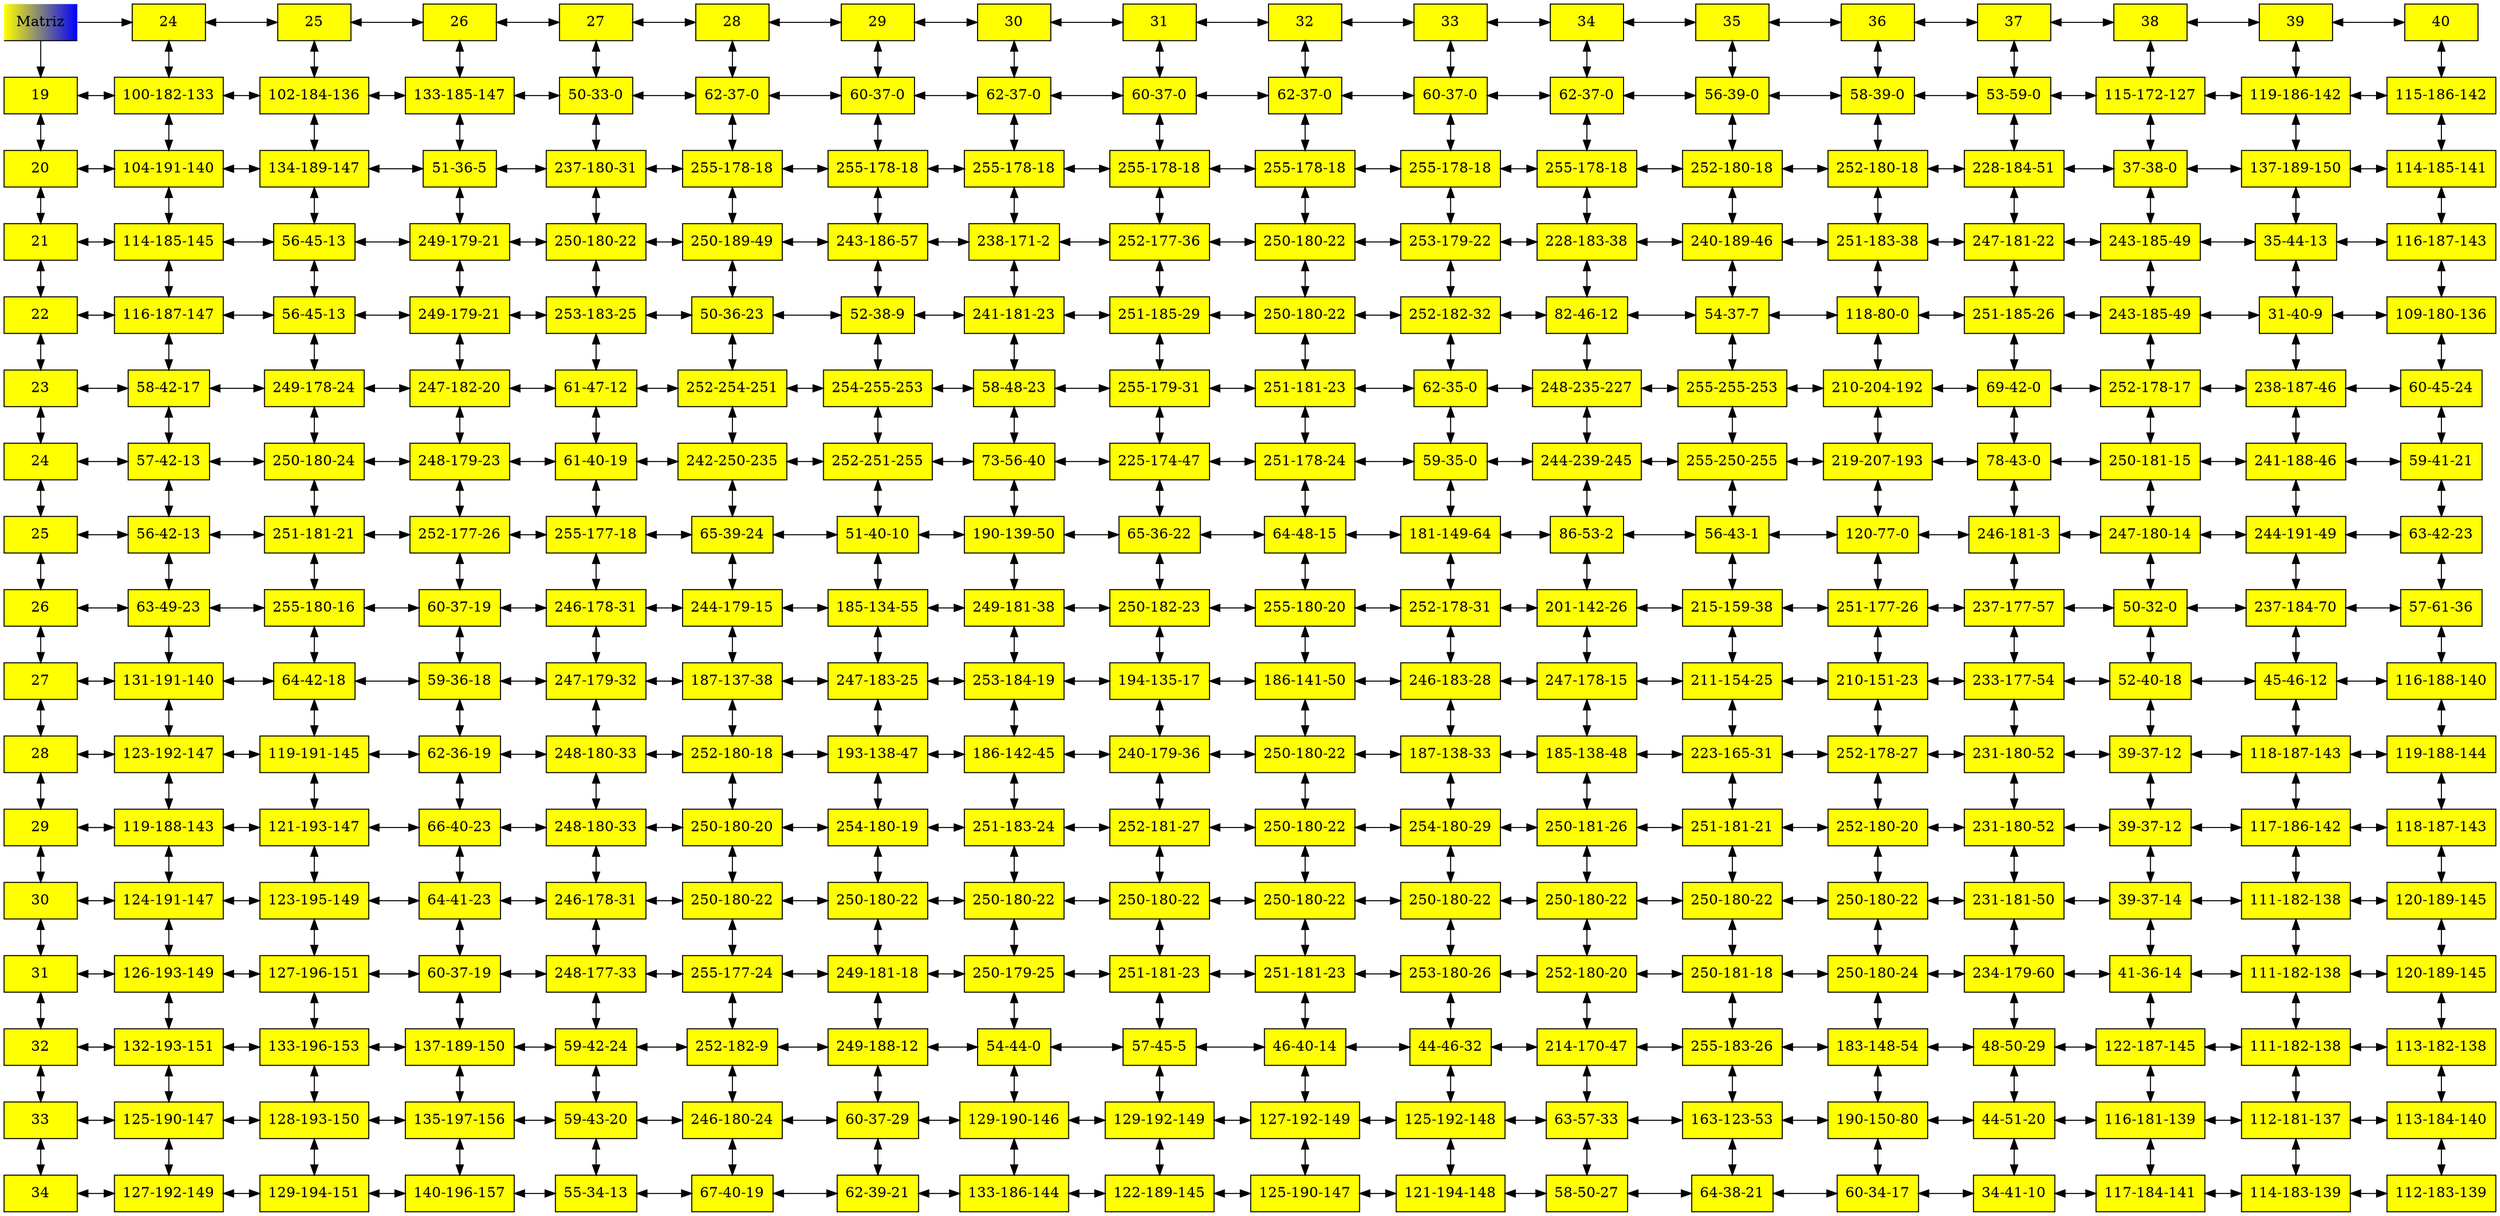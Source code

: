 digraph G {
graph [ranksep="0.5", nodesep="0.5"];

Matriz[width = 1.0 group = "Mt0",  style=filled,shape="underline",fillcolor="yellow:blue" label="Matriz"];

F19[label="19"width = 1.0 style = filled,shape="rectangle", fillcolor = "yellow", group = Mt0] ;
F20[label="20"width = 1.0 style = filled,shape="rectangle", fillcolor = "yellow", group = Mt0] ;
F21[label="21"width = 1.0 style = filled,shape="rectangle", fillcolor = "yellow", group = Mt0] ;
F22[label="22"width = 1.0 style = filled,shape="rectangle", fillcolor = "yellow", group = Mt0] ;
F23[label="23"width = 1.0 style = filled,shape="rectangle", fillcolor = "yellow", group = Mt0] ;
F24[label="24"width = 1.0 style = filled,shape="rectangle", fillcolor = "yellow", group = Mt0] ;
F25[label="25"width = 1.0 style = filled,shape="rectangle", fillcolor = "yellow", group = Mt0] ;
F26[label="26"width = 1.0 style = filled,shape="rectangle", fillcolor = "yellow", group = Mt0] ;
F27[label="27"width = 1.0 style = filled,shape="rectangle", fillcolor = "yellow", group = Mt0] ;
F28[label="28"width = 1.0 style = filled,shape="rectangle", fillcolor = "yellow", group = Mt0] ;
F29[label="29"width = 1.0 style = filled,shape="rectangle", fillcolor = "yellow", group = Mt0] ;
F30[label="30"width = 1.0 style = filled,shape="rectangle", fillcolor = "yellow", group = Mt0] ;
F31[label="31"width = 1.0 style = filled,shape="rectangle", fillcolor = "yellow", group = Mt0] ;
F32[label="32"width = 1.0 style = filled,shape="rectangle", fillcolor = "yellow", group = Mt0] ;
F33[label="33"width = 1.0 style = filled,shape="rectangle", fillcolor = "yellow", group = Mt0] ;
F34[label="34"width = 1.0 style = filled,shape="rectangle", fillcolor = "yellow", group = Mt0] ;
F19->F20 [dir=both];
F20->F21 [dir=both];
F21->F22 [dir=both];
F22->F23 [dir=both];
F23->F24 [dir=both];
F24->F25 [dir=both];
F25->F26 [dir=both];
F26->F27 [dir=both];
F27->F28 [dir=both];
F28->F29 [dir=both];
F29->F30 [dir=both];
F30->F31 [dir=both];
F31->F32 [dir=both];
F32->F33 [dir=both];
F33->F34 [dir=both];

C24[label="24"width = 1.0 style = filled,shape="rectangle", fillcolor = "yellow", group =24] ;
C25[label="25"width = 1.0 style = filled,shape="rectangle", fillcolor = "yellow", group =25] ;
C26[label="26"width = 1.0 style = filled,shape="rectangle", fillcolor = "yellow", group =26] ;
C27[label="27"width = 1.0 style = filled,shape="rectangle", fillcolor = "yellow", group =27] ;
C28[label="28"width = 1.0 style = filled,shape="rectangle", fillcolor = "yellow", group =28] ;
C29[label="29"width = 1.0 style = filled,shape="rectangle", fillcolor = "yellow", group =29] ;
C30[label="30"width = 1.0 style = filled,shape="rectangle", fillcolor = "yellow", group =30] ;
C31[label="31"width = 1.0 style = filled,shape="rectangle", fillcolor = "yellow", group =31] ;
C32[label="32"width = 1.0 style = filled,shape="rectangle", fillcolor = "yellow", group =32] ;
C33[label="33"width = 1.0 style = filled,shape="rectangle", fillcolor = "yellow", group =33] ;
C34[label="34"width = 1.0 style = filled,shape="rectangle", fillcolor = "yellow", group =34] ;
C35[label="35"width = 1.0 style = filled,shape="rectangle", fillcolor = "yellow", group =35] ;
C36[label="36"width = 1.0 style = filled,shape="rectangle", fillcolor = "yellow", group =36] ;
C37[label="37"width = 1.0 style = filled,shape="rectangle", fillcolor = "yellow", group =37] ;
C38[label="38"width = 1.0 style = filled,shape="rectangle", fillcolor = "yellow", group =38] ;
C39[label="39"width = 1.0 style = filled,shape="rectangle", fillcolor = "yellow", group =39] ;
C40[label="40"width = 1.0 style = filled,shape="rectangle", fillcolor = "yellow", group =40] ;
C24->C25 [dir=both];
C25->C26 [dir=both];
C26->C27 [dir=both];
C27->C28 [dir=both];
C28->C29 [dir=both];
C29->C30 [dir=both];
C30->C31 [dir=both];
C31->C32 [dir=both];
C32->C33 [dir=both];
C33->C34 [dir=both];
C34->C35 [dir=both];
C35->C36 [dir=both];
C36->C37 [dir=both];
C37->C38 [dir=both];
C38->C39 [dir=both];
C39->C40 [dir=both];
{rank = same; Matriz;C24;C25;C26;C27;C28;C29;C30;C31;C32;C33;C34;C35;C36;C37;C38;C39;C40}
Matriz ->C24;
Matriz ->F19;

1924[label="100-182-133"width = 1.0 style = filled,shape="rectangle", fillcolor = "yellow", group =24] ;
2024[label="104-191-140"width = 1.0 style = filled,shape="rectangle", fillcolor = "yellow", group =24] ;
2124[label="114-185-145"width = 1.0 style = filled,shape="rectangle", fillcolor = "yellow", group =24] ;
2224[label="116-187-147"width = 1.0 style = filled,shape="rectangle", fillcolor = "yellow", group =24] ;
2324[label="58-42-17"width = 1.0 style = filled,shape="rectangle", fillcolor = "yellow", group =24] ;
2424[label="57-42-13"width = 1.0 style = filled,shape="rectangle", fillcolor = "yellow", group =24] ;
2524[label="56-42-13"width = 1.0 style = filled,shape="rectangle", fillcolor = "yellow", group =24] ;
2624[label="63-49-23"width = 1.0 style = filled,shape="rectangle", fillcolor = "yellow", group =24] ;
2724[label="131-191-140"width = 1.0 style = filled,shape="rectangle", fillcolor = "yellow", group =24] ;
2824[label="123-192-147"width = 1.0 style = filled,shape="rectangle", fillcolor = "yellow", group =24] ;
2924[label="119-188-143"width = 1.0 style = filled,shape="rectangle", fillcolor = "yellow", group =24] ;
3024[label="124-191-147"width = 1.0 style = filled,shape="rectangle", fillcolor = "yellow", group =24] ;
3124[label="126-193-149"width = 1.0 style = filled,shape="rectangle", fillcolor = "yellow", group =24] ;
3224[label="132-193-151"width = 1.0 style = filled,shape="rectangle", fillcolor = "yellow", group =24] ;
3324[label="125-190-147"width = 1.0 style = filled,shape="rectangle", fillcolor = "yellow", group =24] ;
3424[label="127-192-149"width = 1.0 style = filled,shape="rectangle", fillcolor = "yellow", group =24] ;
F19->1924[dir=both,constraint = false];
F20->2024[dir=both,constraint = false];
F21->2124[dir=both,constraint = false];
F22->2224[dir=both,constraint = false];
F23->2324[dir=both,constraint = false];
F24->2424[dir=both,constraint = false];
F25->2524[dir=both,constraint = false];
F26->2624[dir=both,constraint = false];
F27->2724[dir=both,constraint = false];
F28->2824[dir=both,constraint = false];
F29->2924[dir=both,constraint = false];
F30->3024[dir=both,constraint = false];
F31->3124[dir=both,constraint = false];
F32->3224[dir=both,constraint = false];
F33->3324[dir=both,constraint = false];
F34->3424[dir=both,constraint = false];
1925[label="102-184-136"width = 1.0 style = filled,shape="rectangle", fillcolor = "yellow", group =25] ;
1926[label="133-185-147"width = 1.0 style = filled,shape="rectangle", fillcolor = "yellow", group =26] ;
1927[label="50-33-0"width = 1.0 style = filled,shape="rectangle", fillcolor = "yellow", group =27] ;
1928[label="62-37-0"width = 1.0 style = filled,shape="rectangle", fillcolor = "yellow", group =28] ;
1929[label="60-37-0"width = 1.0 style = filled,shape="rectangle", fillcolor = "yellow", group =29] ;
1930[label="62-37-0"width = 1.0 style = filled,shape="rectangle", fillcolor = "yellow", group =30] ;
1931[label="60-37-0"width = 1.0 style = filled,shape="rectangle", fillcolor = "yellow", group =31] ;
1932[label="62-37-0"width = 1.0 style = filled,shape="rectangle", fillcolor = "yellow", group =32] ;
1933[label="60-37-0"width = 1.0 style = filled,shape="rectangle", fillcolor = "yellow", group =33] ;
1934[label="62-37-0"width = 1.0 style = filled,shape="rectangle", fillcolor = "yellow", group =34] ;
1935[label="56-39-0"width = 1.0 style = filled,shape="rectangle", fillcolor = "yellow", group =35] ;
1936[label="58-39-0"width = 1.0 style = filled,shape="rectangle", fillcolor = "yellow", group =36] ;
1937[label="53-59-0"width = 1.0 style = filled,shape="rectangle", fillcolor = "yellow", group =37] ;
1938[label="115-172-127"width = 1.0 style = filled,shape="rectangle", fillcolor = "yellow", group =38] ;
1939[label="119-186-142"width = 1.0 style = filled,shape="rectangle", fillcolor = "yellow", group =39] ;
1940[label="115-186-142"width = 1.0 style = filled,shape="rectangle", fillcolor = "yellow", group =40] ;
2025[label="134-189-147"width = 1.0 style = filled,shape="rectangle", fillcolor = "yellow", group =25] ;
2026[label="51-36-5"width = 1.0 style = filled,shape="rectangle", fillcolor = "yellow", group =26] ;
2027[label="237-180-31"width = 1.0 style = filled,shape="rectangle", fillcolor = "yellow", group =27] ;
2028[label="255-178-18"width = 1.0 style = filled,shape="rectangle", fillcolor = "yellow", group =28] ;
2029[label="255-178-18"width = 1.0 style = filled,shape="rectangle", fillcolor = "yellow", group =29] ;
2030[label="255-178-18"width = 1.0 style = filled,shape="rectangle", fillcolor = "yellow", group =30] ;
2031[label="255-178-18"width = 1.0 style = filled,shape="rectangle", fillcolor = "yellow", group =31] ;
2032[label="255-178-18"width = 1.0 style = filled,shape="rectangle", fillcolor = "yellow", group =32] ;
2033[label="255-178-18"width = 1.0 style = filled,shape="rectangle", fillcolor = "yellow", group =33] ;
2034[label="255-178-18"width = 1.0 style = filled,shape="rectangle", fillcolor = "yellow", group =34] ;
2035[label="252-180-18"width = 1.0 style = filled,shape="rectangle", fillcolor = "yellow", group =35] ;
2036[label="252-180-18"width = 1.0 style = filled,shape="rectangle", fillcolor = "yellow", group =36] ;
2037[label="228-184-51"width = 1.0 style = filled,shape="rectangle", fillcolor = "yellow", group =37] ;
2038[label="37-38-0"width = 1.0 style = filled,shape="rectangle", fillcolor = "yellow", group =38] ;
2039[label="137-189-150"width = 1.0 style = filled,shape="rectangle", fillcolor = "yellow", group =39] ;
2040[label="114-185-141"width = 1.0 style = filled,shape="rectangle", fillcolor = "yellow", group =40] ;
2125[label="56-45-13"width = 1.0 style = filled,shape="rectangle", fillcolor = "yellow", group =25] ;
2126[label="249-179-21"width = 1.0 style = filled,shape="rectangle", fillcolor = "yellow", group =26] ;
2127[label="250-180-22"width = 1.0 style = filled,shape="rectangle", fillcolor = "yellow", group =27] ;
2128[label="250-189-49"width = 1.0 style = filled,shape="rectangle", fillcolor = "yellow", group =28] ;
2129[label="243-186-57"width = 1.0 style = filled,shape="rectangle", fillcolor = "yellow", group =29] ;
2130[label="238-171-2"width = 1.0 style = filled,shape="rectangle", fillcolor = "yellow", group =30] ;
2131[label="252-177-36"width = 1.0 style = filled,shape="rectangle", fillcolor = "yellow", group =31] ;
2132[label="250-180-22"width = 1.0 style = filled,shape="rectangle", fillcolor = "yellow", group =32] ;
2133[label="253-179-22"width = 1.0 style = filled,shape="rectangle", fillcolor = "yellow", group =33] ;
2134[label="228-183-38"width = 1.0 style = filled,shape="rectangle", fillcolor = "yellow", group =34] ;
2135[label="240-189-46"width = 1.0 style = filled,shape="rectangle", fillcolor = "yellow", group =35] ;
2136[label="251-183-38"width = 1.0 style = filled,shape="rectangle", fillcolor = "yellow", group =36] ;
2137[label="247-181-22"width = 1.0 style = filled,shape="rectangle", fillcolor = "yellow", group =37] ;
2138[label="243-185-49"width = 1.0 style = filled,shape="rectangle", fillcolor = "yellow", group =38] ;
2139[label="35-44-13"width = 1.0 style = filled,shape="rectangle", fillcolor = "yellow", group =39] ;
2140[label="116-187-143"width = 1.0 style = filled,shape="rectangle", fillcolor = "yellow", group =40] ;
2225[label="56-45-13"width = 1.0 style = filled,shape="rectangle", fillcolor = "yellow", group =25] ;
2226[label="249-179-21"width = 1.0 style = filled,shape="rectangle", fillcolor = "yellow", group =26] ;
2227[label="253-183-25"width = 1.0 style = filled,shape="rectangle", fillcolor = "yellow", group =27] ;
2228[label="50-36-23"width = 1.0 style = filled,shape="rectangle", fillcolor = "yellow", group =28] ;
2229[label="52-38-9"width = 1.0 style = filled,shape="rectangle", fillcolor = "yellow", group =29] ;
2230[label="241-181-23"width = 1.0 style = filled,shape="rectangle", fillcolor = "yellow", group =30] ;
2231[label="251-185-29"width = 1.0 style = filled,shape="rectangle", fillcolor = "yellow", group =31] ;
2232[label="250-180-22"width = 1.0 style = filled,shape="rectangle", fillcolor = "yellow", group =32] ;
2233[label="252-182-32"width = 1.0 style = filled,shape="rectangle", fillcolor = "yellow", group =33] ;
2234[label="82-46-12"width = 1.0 style = filled,shape="rectangle", fillcolor = "yellow", group =34] ;
2235[label="54-37-7"width = 1.0 style = filled,shape="rectangle", fillcolor = "yellow", group =35] ;
2236[label="118-80-0"width = 1.0 style = filled,shape="rectangle", fillcolor = "yellow", group =36] ;
2237[label="251-185-26"width = 1.0 style = filled,shape="rectangle", fillcolor = "yellow", group =37] ;
2238[label="243-185-49"width = 1.0 style = filled,shape="rectangle", fillcolor = "yellow", group =38] ;
2239[label="31-40-9"width = 1.0 style = filled,shape="rectangle", fillcolor = "yellow", group =39] ;
2240[label="109-180-136"width = 1.0 style = filled,shape="rectangle", fillcolor = "yellow", group =40] ;
2325[label="249-178-24"width = 1.0 style = filled,shape="rectangle", fillcolor = "yellow", group =25] ;
2326[label="247-182-20"width = 1.0 style = filled,shape="rectangle", fillcolor = "yellow", group =26] ;
2327[label="61-47-12"width = 1.0 style = filled,shape="rectangle", fillcolor = "yellow", group =27] ;
2328[label="252-254-251"width = 1.0 style = filled,shape="rectangle", fillcolor = "yellow", group =28] ;
2329[label="254-255-253"width = 1.0 style = filled,shape="rectangle", fillcolor = "yellow", group =29] ;
2330[label="58-48-23"width = 1.0 style = filled,shape="rectangle", fillcolor = "yellow", group =30] ;
2331[label="255-179-31"width = 1.0 style = filled,shape="rectangle", fillcolor = "yellow", group =31] ;
2332[label="251-181-23"width = 1.0 style = filled,shape="rectangle", fillcolor = "yellow", group =32] ;
2333[label="62-35-0"width = 1.0 style = filled,shape="rectangle", fillcolor = "yellow", group =33] ;
2334[label="248-235-227"width = 1.0 style = filled,shape="rectangle", fillcolor = "yellow", group =34] ;
2335[label="255-255-253"width = 1.0 style = filled,shape="rectangle", fillcolor = "yellow", group =35] ;
2336[label="210-204-192"width = 1.0 style = filled,shape="rectangle", fillcolor = "yellow", group =36] ;
2337[label="69-42-0"width = 1.0 style = filled,shape="rectangle", fillcolor = "yellow", group =37] ;
2338[label="252-178-17"width = 1.0 style = filled,shape="rectangle", fillcolor = "yellow", group =38] ;
2339[label="238-187-46"width = 1.0 style = filled,shape="rectangle", fillcolor = "yellow", group =39] ;
2340[label="60-45-24"width = 1.0 style = filled,shape="rectangle", fillcolor = "yellow", group =40] ;
2425[label="250-180-24"width = 1.0 style = filled,shape="rectangle", fillcolor = "yellow", group =25] ;
2426[label="248-179-23"width = 1.0 style = filled,shape="rectangle", fillcolor = "yellow", group =26] ;
2427[label="61-40-19"width = 1.0 style = filled,shape="rectangle", fillcolor = "yellow", group =27] ;
2428[label="242-250-235"width = 1.0 style = filled,shape="rectangle", fillcolor = "yellow", group =28] ;
2429[label="252-251-255"width = 1.0 style = filled,shape="rectangle", fillcolor = "yellow", group =29] ;
2430[label="73-56-40"width = 1.0 style = filled,shape="rectangle", fillcolor = "yellow", group =30] ;
2431[label="225-174-47"width = 1.0 style = filled,shape="rectangle", fillcolor = "yellow", group =31] ;
2432[label="251-178-24"width = 1.0 style = filled,shape="rectangle", fillcolor = "yellow", group =32] ;
2433[label="59-35-0"width = 1.0 style = filled,shape="rectangle", fillcolor = "yellow", group =33] ;
2434[label="244-239-245"width = 1.0 style = filled,shape="rectangle", fillcolor = "yellow", group =34] ;
2435[label="255-250-255"width = 1.0 style = filled,shape="rectangle", fillcolor = "yellow", group =35] ;
2436[label="219-207-193"width = 1.0 style = filled,shape="rectangle", fillcolor = "yellow", group =36] ;
2437[label="78-43-0"width = 1.0 style = filled,shape="rectangle", fillcolor = "yellow", group =37] ;
2438[label="250-181-15"width = 1.0 style = filled,shape="rectangle", fillcolor = "yellow", group =38] ;
2439[label="241-188-46"width = 1.0 style = filled,shape="rectangle", fillcolor = "yellow", group =39] ;
2440[label="59-41-21"width = 1.0 style = filled,shape="rectangle", fillcolor = "yellow", group =40] ;
2525[label="251-181-21"width = 1.0 style = filled,shape="rectangle", fillcolor = "yellow", group =25] ;
2526[label="252-177-26"width = 1.0 style = filled,shape="rectangle", fillcolor = "yellow", group =26] ;
2527[label="255-177-18"width = 1.0 style = filled,shape="rectangle", fillcolor = "yellow", group =27] ;
2528[label="65-39-24"width = 1.0 style = filled,shape="rectangle", fillcolor = "yellow", group =28] ;
2529[label="51-40-10"width = 1.0 style = filled,shape="rectangle", fillcolor = "yellow", group =29] ;
2530[label="190-139-50"width = 1.0 style = filled,shape="rectangle", fillcolor = "yellow", group =30] ;
2531[label="65-36-22"width = 1.0 style = filled,shape="rectangle", fillcolor = "yellow", group =31] ;
2532[label="64-48-15"width = 1.0 style = filled,shape="rectangle", fillcolor = "yellow", group =32] ;
2533[label="181-149-64"width = 1.0 style = filled,shape="rectangle", fillcolor = "yellow", group =33] ;
2534[label="86-53-2"width = 1.0 style = filled,shape="rectangle", fillcolor = "yellow", group =34] ;
2535[label="56-43-1"width = 1.0 style = filled,shape="rectangle", fillcolor = "yellow", group =35] ;
2536[label="120-77-0"width = 1.0 style = filled,shape="rectangle", fillcolor = "yellow", group =36] ;
2537[label="246-181-3"width = 1.0 style = filled,shape="rectangle", fillcolor = "yellow", group =37] ;
2538[label="247-180-14"width = 1.0 style = filled,shape="rectangle", fillcolor = "yellow", group =38] ;
2539[label="244-191-49"width = 1.0 style = filled,shape="rectangle", fillcolor = "yellow", group =39] ;
2540[label="63-42-23"width = 1.0 style = filled,shape="rectangle", fillcolor = "yellow", group =40] ;
2625[label="255-180-16"width = 1.0 style = filled,shape="rectangle", fillcolor = "yellow", group =25] ;
2626[label="60-37-19"width = 1.0 style = filled,shape="rectangle", fillcolor = "yellow", group =26] ;
2627[label="246-178-31"width = 1.0 style = filled,shape="rectangle", fillcolor = "yellow", group =27] ;
2628[label="244-179-15"width = 1.0 style = filled,shape="rectangle", fillcolor = "yellow", group =28] ;
2629[label="185-134-55"width = 1.0 style = filled,shape="rectangle", fillcolor = "yellow", group =29] ;
2630[label="249-181-38"width = 1.0 style = filled,shape="rectangle", fillcolor = "yellow", group =30] ;
2631[label="250-182-23"width = 1.0 style = filled,shape="rectangle", fillcolor = "yellow", group =31] ;
2632[label="255-180-20"width = 1.0 style = filled,shape="rectangle", fillcolor = "yellow", group =32] ;
2633[label="252-178-31"width = 1.0 style = filled,shape="rectangle", fillcolor = "yellow", group =33] ;
2634[label="201-142-26"width = 1.0 style = filled,shape="rectangle", fillcolor = "yellow", group =34] ;
2635[label="215-159-38"width = 1.0 style = filled,shape="rectangle", fillcolor = "yellow", group =35] ;
2636[label="251-177-26"width = 1.0 style = filled,shape="rectangle", fillcolor = "yellow", group =36] ;
2637[label="237-177-57"width = 1.0 style = filled,shape="rectangle", fillcolor = "yellow", group =37] ;
2638[label="50-32-0"width = 1.0 style = filled,shape="rectangle", fillcolor = "yellow", group =38] ;
2639[label="237-184-70"width = 1.0 style = filled,shape="rectangle", fillcolor = "yellow", group =39] ;
2640[label="57-61-36"width = 1.0 style = filled,shape="rectangle", fillcolor = "yellow", group =40] ;
2725[label="64-42-18"width = 1.0 style = filled,shape="rectangle", fillcolor = "yellow", group =25] ;
2726[label="59-36-18"width = 1.0 style = filled,shape="rectangle", fillcolor = "yellow", group =26] ;
2727[label="247-179-32"width = 1.0 style = filled,shape="rectangle", fillcolor = "yellow", group =27] ;
2728[label="187-137-38"width = 1.0 style = filled,shape="rectangle", fillcolor = "yellow", group =28] ;
2729[label="247-183-25"width = 1.0 style = filled,shape="rectangle", fillcolor = "yellow", group =29] ;
2730[label="253-184-19"width = 1.0 style = filled,shape="rectangle", fillcolor = "yellow", group =30] ;
2731[label="194-135-17"width = 1.0 style = filled,shape="rectangle", fillcolor = "yellow", group =31] ;
2732[label="186-141-50"width = 1.0 style = filled,shape="rectangle", fillcolor = "yellow", group =32] ;
2733[label="246-183-28"width = 1.0 style = filled,shape="rectangle", fillcolor = "yellow", group =33] ;
2734[label="247-178-15"width = 1.0 style = filled,shape="rectangle", fillcolor = "yellow", group =34] ;
2735[label="211-154-25"width = 1.0 style = filled,shape="rectangle", fillcolor = "yellow", group =35] ;
2736[label="210-151-23"width = 1.0 style = filled,shape="rectangle", fillcolor = "yellow", group =36] ;
2737[label="233-177-54"width = 1.0 style = filled,shape="rectangle", fillcolor = "yellow", group =37] ;
2738[label="52-40-18"width = 1.0 style = filled,shape="rectangle", fillcolor = "yellow", group =38] ;
2739[label="45-46-12"width = 1.0 style = filled,shape="rectangle", fillcolor = "yellow", group =39] ;
2740[label="116-188-140"width = 1.0 style = filled,shape="rectangle", fillcolor = "yellow", group =40] ;
2825[label="119-191-145"width = 1.0 style = filled,shape="rectangle", fillcolor = "yellow", group =25] ;
2826[label="62-36-19"width = 1.0 style = filled,shape="rectangle", fillcolor = "yellow", group =26] ;
2827[label="248-180-33"width = 1.0 style = filled,shape="rectangle", fillcolor = "yellow", group =27] ;
2828[label="252-180-18"width = 1.0 style = filled,shape="rectangle", fillcolor = "yellow", group =28] ;
2829[label="193-138-47"width = 1.0 style = filled,shape="rectangle", fillcolor = "yellow", group =29] ;
2830[label="186-142-45"width = 1.0 style = filled,shape="rectangle", fillcolor = "yellow", group =30] ;
2831[label="240-179-36"width = 1.0 style = filled,shape="rectangle", fillcolor = "yellow", group =31] ;
2832[label="250-180-22"width = 1.0 style = filled,shape="rectangle", fillcolor = "yellow", group =32] ;
2833[label="187-138-33"width = 1.0 style = filled,shape="rectangle", fillcolor = "yellow", group =33] ;
2834[label="185-138-48"width = 1.0 style = filled,shape="rectangle", fillcolor = "yellow", group =34] ;
2835[label="223-165-31"width = 1.0 style = filled,shape="rectangle", fillcolor = "yellow", group =35] ;
2836[label="252-178-27"width = 1.0 style = filled,shape="rectangle", fillcolor = "yellow", group =36] ;
2837[label="231-180-52"width = 1.0 style = filled,shape="rectangle", fillcolor = "yellow", group =37] ;
2838[label="39-37-12"width = 1.0 style = filled,shape="rectangle", fillcolor = "yellow", group =38] ;
2839[label="118-187-143"width = 1.0 style = filled,shape="rectangle", fillcolor = "yellow", group =39] ;
2840[label="119-188-144"width = 1.0 style = filled,shape="rectangle", fillcolor = "yellow", group =40] ;
2925[label="121-193-147"width = 1.0 style = filled,shape="rectangle", fillcolor = "yellow", group =25] ;
2926[label="66-40-23"width = 1.0 style = filled,shape="rectangle", fillcolor = "yellow", group =26] ;
2927[label="248-180-33"width = 1.0 style = filled,shape="rectangle", fillcolor = "yellow", group =27] ;
2928[label="250-180-20"width = 1.0 style = filled,shape="rectangle", fillcolor = "yellow", group =28] ;
2929[label="254-180-19"width = 1.0 style = filled,shape="rectangle", fillcolor = "yellow", group =29] ;
2930[label="251-183-24"width = 1.0 style = filled,shape="rectangle", fillcolor = "yellow", group =30] ;
2931[label="252-181-27"width = 1.0 style = filled,shape="rectangle", fillcolor = "yellow", group =31] ;
2932[label="250-180-22"width = 1.0 style = filled,shape="rectangle", fillcolor = "yellow", group =32] ;
2933[label="254-180-29"width = 1.0 style = filled,shape="rectangle", fillcolor = "yellow", group =33] ;
2934[label="250-181-26"width = 1.0 style = filled,shape="rectangle", fillcolor = "yellow", group =34] ;
2935[label="251-181-21"width = 1.0 style = filled,shape="rectangle", fillcolor = "yellow", group =35] ;
2936[label="252-180-20"width = 1.0 style = filled,shape="rectangle", fillcolor = "yellow", group =36] ;
2937[label="231-180-52"width = 1.0 style = filled,shape="rectangle", fillcolor = "yellow", group =37] ;
2938[label="39-37-12"width = 1.0 style = filled,shape="rectangle", fillcolor = "yellow", group =38] ;
2939[label="117-186-142"width = 1.0 style = filled,shape="rectangle", fillcolor = "yellow", group =39] ;
2940[label="118-187-143"width = 1.0 style = filled,shape="rectangle", fillcolor = "yellow", group =40] ;
3025[label="123-195-149"width = 1.0 style = filled,shape="rectangle", fillcolor = "yellow", group =25] ;
3026[label="64-41-23"width = 1.0 style = filled,shape="rectangle", fillcolor = "yellow", group =26] ;
3027[label="246-178-31"width = 1.0 style = filled,shape="rectangle", fillcolor = "yellow", group =27] ;
3028[label="250-180-22"width = 1.0 style = filled,shape="rectangle", fillcolor = "yellow", group =28] ;
3029[label="250-180-22"width = 1.0 style = filled,shape="rectangle", fillcolor = "yellow", group =29] ;
3030[label="250-180-22"width = 1.0 style = filled,shape="rectangle", fillcolor = "yellow", group =30] ;
3031[label="250-180-22"width = 1.0 style = filled,shape="rectangle", fillcolor = "yellow", group =31] ;
3032[label="250-180-22"width = 1.0 style = filled,shape="rectangle", fillcolor = "yellow", group =32] ;
3033[label="250-180-22"width = 1.0 style = filled,shape="rectangle", fillcolor = "yellow", group =33] ;
3034[label="250-180-22"width = 1.0 style = filled,shape="rectangle", fillcolor = "yellow", group =34] ;
3035[label="250-180-22"width = 1.0 style = filled,shape="rectangle", fillcolor = "yellow", group =35] ;
3036[label="250-180-22"width = 1.0 style = filled,shape="rectangle", fillcolor = "yellow", group =36] ;
3037[label="231-181-50"width = 1.0 style = filled,shape="rectangle", fillcolor = "yellow", group =37] ;
3038[label="39-37-14"width = 1.0 style = filled,shape="rectangle", fillcolor = "yellow", group =38] ;
3039[label="111-182-138"width = 1.0 style = filled,shape="rectangle", fillcolor = "yellow", group =39] ;
3040[label="120-189-145"width = 1.0 style = filled,shape="rectangle", fillcolor = "yellow", group =40] ;
3125[label="127-196-151"width = 1.0 style = filled,shape="rectangle", fillcolor = "yellow", group =25] ;
3126[label="60-37-19"width = 1.0 style = filled,shape="rectangle", fillcolor = "yellow", group =26] ;
3127[label="248-177-33"width = 1.0 style = filled,shape="rectangle", fillcolor = "yellow", group =27] ;
3128[label="255-177-24"width = 1.0 style = filled,shape="rectangle", fillcolor = "yellow", group =28] ;
3129[label="249-181-18"width = 1.0 style = filled,shape="rectangle", fillcolor = "yellow", group =29] ;
3130[label="250-179-25"width = 1.0 style = filled,shape="rectangle", fillcolor = "yellow", group =30] ;
3131[label="251-181-23"width = 1.0 style = filled,shape="rectangle", fillcolor = "yellow", group =31] ;
3132[label="251-181-23"width = 1.0 style = filled,shape="rectangle", fillcolor = "yellow", group =32] ;
3133[label="253-180-26"width = 1.0 style = filled,shape="rectangle", fillcolor = "yellow", group =33] ;
3134[label="252-180-20"width = 1.0 style = filled,shape="rectangle", fillcolor = "yellow", group =34] ;
3135[label="250-181-18"width = 1.0 style = filled,shape="rectangle", fillcolor = "yellow", group =35] ;
3136[label="250-180-24"width = 1.0 style = filled,shape="rectangle", fillcolor = "yellow", group =36] ;
3137[label="234-179-60"width = 1.0 style = filled,shape="rectangle", fillcolor = "yellow", group =37] ;
3138[label="41-36-14"width = 1.0 style = filled,shape="rectangle", fillcolor = "yellow", group =38] ;
3139[label="111-182-138"width = 1.0 style = filled,shape="rectangle", fillcolor = "yellow", group =39] ;
3140[label="120-189-145"width = 1.0 style = filled,shape="rectangle", fillcolor = "yellow", group =40] ;
3225[label="133-196-153"width = 1.0 style = filled,shape="rectangle", fillcolor = "yellow", group =25] ;
3226[label="137-189-150"width = 1.0 style = filled,shape="rectangle", fillcolor = "yellow", group =26] ;
3227[label="59-42-24"width = 1.0 style = filled,shape="rectangle", fillcolor = "yellow", group =27] ;
3228[label="252-182-9"width = 1.0 style = filled,shape="rectangle", fillcolor = "yellow", group =28] ;
3229[label="249-188-12"width = 1.0 style = filled,shape="rectangle", fillcolor = "yellow", group =29] ;
3230[label="54-44-0"width = 1.0 style = filled,shape="rectangle", fillcolor = "yellow", group =30] ;
3231[label="57-45-5"width = 1.0 style = filled,shape="rectangle", fillcolor = "yellow", group =31] ;
3232[label="46-40-14"width = 1.0 style = filled,shape="rectangle", fillcolor = "yellow", group =32] ;
3233[label="44-46-32"width = 1.0 style = filled,shape="rectangle", fillcolor = "yellow", group =33] ;
3234[label="214-170-47"width = 1.0 style = filled,shape="rectangle", fillcolor = "yellow", group =34] ;
3235[label="255-183-26"width = 1.0 style = filled,shape="rectangle", fillcolor = "yellow", group =35] ;
3236[label="183-148-54"width = 1.0 style = filled,shape="rectangle", fillcolor = "yellow", group =36] ;
3237[label="48-50-29"width = 1.0 style = filled,shape="rectangle", fillcolor = "yellow", group =37] ;
3238[label="122-187-145"width = 1.0 style = filled,shape="rectangle", fillcolor = "yellow", group =38] ;
3239[label="111-182-138"width = 1.0 style = filled,shape="rectangle", fillcolor = "yellow", group =39] ;
3240[label="113-182-138"width = 1.0 style = filled,shape="rectangle", fillcolor = "yellow", group =40] ;
3325[label="128-193-150"width = 1.0 style = filled,shape="rectangle", fillcolor = "yellow", group =25] ;
3326[label="135-197-156"width = 1.0 style = filled,shape="rectangle", fillcolor = "yellow", group =26] ;
3327[label="59-43-20"width = 1.0 style = filled,shape="rectangle", fillcolor = "yellow", group =27] ;
3328[label="246-180-24"width = 1.0 style = filled,shape="rectangle", fillcolor = "yellow", group =28] ;
3329[label="60-37-29"width = 1.0 style = filled,shape="rectangle", fillcolor = "yellow", group =29] ;
3330[label="129-190-146"width = 1.0 style = filled,shape="rectangle", fillcolor = "yellow", group =30] ;
3331[label="129-192-149"width = 1.0 style = filled,shape="rectangle", fillcolor = "yellow", group =31] ;
3332[label="127-192-149"width = 1.0 style = filled,shape="rectangle", fillcolor = "yellow", group =32] ;
3333[label="125-192-148"width = 1.0 style = filled,shape="rectangle", fillcolor = "yellow", group =33] ;
3334[label="63-57-33"width = 1.0 style = filled,shape="rectangle", fillcolor = "yellow", group =34] ;
3335[label="163-123-53"width = 1.0 style = filled,shape="rectangle", fillcolor = "yellow", group =35] ;
3336[label="190-150-80"width = 1.0 style = filled,shape="rectangle", fillcolor = "yellow", group =36] ;
3337[label="44-51-20"width = 1.0 style = filled,shape="rectangle", fillcolor = "yellow", group =37] ;
3338[label="116-181-139"width = 1.0 style = filled,shape="rectangle", fillcolor = "yellow", group =38] ;
3339[label="112-181-137"width = 1.0 style = filled,shape="rectangle", fillcolor = "yellow", group =39] ;
3340[label="113-184-140"width = 1.0 style = filled,shape="rectangle", fillcolor = "yellow", group =40] ;
3425[label="129-194-151"width = 1.0 style = filled,shape="rectangle", fillcolor = "yellow", group =25] ;
3426[label="140-196-157"width = 1.0 style = filled,shape="rectangle", fillcolor = "yellow", group =26] ;
3427[label="55-34-13"width = 1.0 style = filled,shape="rectangle", fillcolor = "yellow", group =27] ;
3428[label="67-40-19"width = 1.0 style = filled,shape="rectangle", fillcolor = "yellow", group =28] ;
3429[label="62-39-21"width = 1.0 style = filled,shape="rectangle", fillcolor = "yellow", group =29] ;
3430[label="133-186-144"width = 1.0 style = filled,shape="rectangle", fillcolor = "yellow", group =30] ;
3431[label="122-189-145"width = 1.0 style = filled,shape="rectangle", fillcolor = "yellow", group =31] ;
3432[label="125-190-147"width = 1.0 style = filled,shape="rectangle", fillcolor = "yellow", group =32] ;
3433[label="121-194-148"width = 1.0 style = filled,shape="rectangle", fillcolor = "yellow", group =33] ;
3434[label="58-50-27"width = 1.0 style = filled,shape="rectangle", fillcolor = "yellow", group =34] ;
3435[label="64-38-21"width = 1.0 style = filled,shape="rectangle", fillcolor = "yellow", group =35] ;
3436[label="60-34-17"width = 1.0 style = filled,shape="rectangle", fillcolor = "yellow", group =36] ;
3437[label="34-41-10"width = 1.0 style = filled,shape="rectangle", fillcolor = "yellow", group =37] ;
3438[label="117-184-141"width = 1.0 style = filled,shape="rectangle", fillcolor = "yellow", group =38] ;
3439[label="114-183-139"width = 1.0 style = filled,shape="rectangle", fillcolor = "yellow", group =39] ;
3440[label="112-183-139"width = 1.0 style = filled,shape="rectangle", fillcolor = "yellow", group =40] ;
1924->1925[dir=both,constraint = false];

1925->1926[dir=both,constraint = false];

1926->1927[dir=both,constraint = false];

1927->1928[dir=both,constraint = false];

1928->1929[dir=both,constraint = false];

1929->1930[dir=both,constraint = false];

1930->1931[dir=both,constraint = false];

1931->1932[dir=both,constraint = false];

1932->1933[dir=both,constraint = false];

1933->1934[dir=both,constraint = false];

1934->1935[dir=both,constraint = false];

1935->1936[dir=both,constraint = false];

1936->1937[dir=both,constraint = false];

1937->1938[dir=both,constraint = false];

1938->1939[dir=both,constraint = false];

1939->1940[dir=both,constraint = false];

2024->2025[dir=both,constraint = false];

2025->2026[dir=both,constraint = false];

2026->2027[dir=both,constraint = false];

2027->2028[dir=both,constraint = false];

2028->2029[dir=both,constraint = false];

2029->2030[dir=both,constraint = false];

2030->2031[dir=both,constraint = false];

2031->2032[dir=both,constraint = false];

2032->2033[dir=both,constraint = false];

2033->2034[dir=both,constraint = false];

2034->2035[dir=both,constraint = false];

2035->2036[dir=both,constraint = false];

2036->2037[dir=both,constraint = false];

2037->2038[dir=both,constraint = false];

2038->2039[dir=both,constraint = false];

2039->2040[dir=both,constraint = false];

2124->2125[dir=both,constraint = false];

2125->2126[dir=both,constraint = false];

2126->2127[dir=both,constraint = false];

2127->2128[dir=both,constraint = false];

2128->2129[dir=both,constraint = false];

2129->2130[dir=both,constraint = false];

2130->2131[dir=both,constraint = false];

2131->2132[dir=both,constraint = false];

2132->2133[dir=both,constraint = false];

2133->2134[dir=both,constraint = false];

2134->2135[dir=both,constraint = false];

2135->2136[dir=both,constraint = false];

2136->2137[dir=both,constraint = false];

2137->2138[dir=both,constraint = false];

2138->2139[dir=both,constraint = false];

2139->2140[dir=both,constraint = false];

2224->2225[dir=both,constraint = false];

2225->2226[dir=both,constraint = false];

2226->2227[dir=both,constraint = false];

2227->2228[dir=both,constraint = false];

2228->2229[dir=both,constraint = false];

2229->2230[dir=both,constraint = false];

2230->2231[dir=both,constraint = false];

2231->2232[dir=both,constraint = false];

2232->2233[dir=both,constraint = false];

2233->2234[dir=both,constraint = false];

2234->2235[dir=both,constraint = false];

2235->2236[dir=both,constraint = false];

2236->2237[dir=both,constraint = false];

2237->2238[dir=both,constraint = false];

2238->2239[dir=both,constraint = false];

2239->2240[dir=both,constraint = false];

2324->2325[dir=both,constraint = false];

2325->2326[dir=both,constraint = false];

2326->2327[dir=both,constraint = false];

2327->2328[dir=both,constraint = false];

2328->2329[dir=both,constraint = false];

2329->2330[dir=both,constraint = false];

2330->2331[dir=both,constraint = false];

2331->2332[dir=both,constraint = false];

2332->2333[dir=both,constraint = false];

2333->2334[dir=both,constraint = false];

2334->2335[dir=both,constraint = false];

2335->2336[dir=both,constraint = false];

2336->2337[dir=both,constraint = false];

2337->2338[dir=both,constraint = false];

2338->2339[dir=both,constraint = false];

2339->2340[dir=both,constraint = false];

2424->2425[dir=both,constraint = false];

2425->2426[dir=both,constraint = false];

2426->2427[dir=both,constraint = false];

2427->2428[dir=both,constraint = false];

2428->2429[dir=both,constraint = false];

2429->2430[dir=both,constraint = false];

2430->2431[dir=both,constraint = false];

2431->2432[dir=both,constraint = false];

2432->2433[dir=both,constraint = false];

2433->2434[dir=both,constraint = false];

2434->2435[dir=both,constraint = false];

2435->2436[dir=both,constraint = false];

2436->2437[dir=both,constraint = false];

2437->2438[dir=both,constraint = false];

2438->2439[dir=both,constraint = false];

2439->2440[dir=both,constraint = false];

2524->2525[dir=both,constraint = false];

2525->2526[dir=both,constraint = false];

2526->2527[dir=both,constraint = false];

2527->2528[dir=both,constraint = false];

2528->2529[dir=both,constraint = false];

2529->2530[dir=both,constraint = false];

2530->2531[dir=both,constraint = false];

2531->2532[dir=both,constraint = false];

2532->2533[dir=both,constraint = false];

2533->2534[dir=both,constraint = false];

2534->2535[dir=both,constraint = false];

2535->2536[dir=both,constraint = false];

2536->2537[dir=both,constraint = false];

2537->2538[dir=both,constraint = false];

2538->2539[dir=both,constraint = false];

2539->2540[dir=both,constraint = false];

2624->2625[dir=both,constraint = false];

2625->2626[dir=both,constraint = false];

2626->2627[dir=both,constraint = false];

2627->2628[dir=both,constraint = false];

2628->2629[dir=both,constraint = false];

2629->2630[dir=both,constraint = false];

2630->2631[dir=both,constraint = false];

2631->2632[dir=both,constraint = false];

2632->2633[dir=both,constraint = false];

2633->2634[dir=both,constraint = false];

2634->2635[dir=both,constraint = false];

2635->2636[dir=both,constraint = false];

2636->2637[dir=both,constraint = false];

2637->2638[dir=both,constraint = false];

2638->2639[dir=both,constraint = false];

2639->2640[dir=both,constraint = false];

2724->2725[dir=both,constraint = false];

2725->2726[dir=both,constraint = false];

2726->2727[dir=both,constraint = false];

2727->2728[dir=both,constraint = false];

2728->2729[dir=both,constraint = false];

2729->2730[dir=both,constraint = false];

2730->2731[dir=both,constraint = false];

2731->2732[dir=both,constraint = false];

2732->2733[dir=both,constraint = false];

2733->2734[dir=both,constraint = false];

2734->2735[dir=both,constraint = false];

2735->2736[dir=both,constraint = false];

2736->2737[dir=both,constraint = false];

2737->2738[dir=both,constraint = false];

2738->2739[dir=both,constraint = false];

2739->2740[dir=both,constraint = false];

2824->2825[dir=both,constraint = false];

2825->2826[dir=both,constraint = false];

2826->2827[dir=both,constraint = false];

2827->2828[dir=both,constraint = false];

2828->2829[dir=both,constraint = false];

2829->2830[dir=both,constraint = false];

2830->2831[dir=both,constraint = false];

2831->2832[dir=both,constraint = false];

2832->2833[dir=both,constraint = false];

2833->2834[dir=both,constraint = false];

2834->2835[dir=both,constraint = false];

2835->2836[dir=both,constraint = false];

2836->2837[dir=both,constraint = false];

2837->2838[dir=both,constraint = false];

2838->2839[dir=both,constraint = false];

2839->2840[dir=both,constraint = false];

2924->2925[dir=both,constraint = false];

2925->2926[dir=both,constraint = false];

2926->2927[dir=both,constraint = false];

2927->2928[dir=both,constraint = false];

2928->2929[dir=both,constraint = false];

2929->2930[dir=both,constraint = false];

2930->2931[dir=both,constraint = false];

2931->2932[dir=both,constraint = false];

2932->2933[dir=both,constraint = false];

2933->2934[dir=both,constraint = false];

2934->2935[dir=both,constraint = false];

2935->2936[dir=both,constraint = false];

2936->2937[dir=both,constraint = false];

2937->2938[dir=both,constraint = false];

2938->2939[dir=both,constraint = false];

2939->2940[dir=both,constraint = false];

3024->3025[dir=both,constraint = false];

3025->3026[dir=both,constraint = false];

3026->3027[dir=both,constraint = false];

3027->3028[dir=both,constraint = false];

3028->3029[dir=both,constraint = false];

3029->3030[dir=both,constraint = false];

3030->3031[dir=both,constraint = false];

3031->3032[dir=both,constraint = false];

3032->3033[dir=both,constraint = false];

3033->3034[dir=both,constraint = false];

3034->3035[dir=both,constraint = false];

3035->3036[dir=both,constraint = false];

3036->3037[dir=both,constraint = false];

3037->3038[dir=both,constraint = false];

3038->3039[dir=both,constraint = false];

3039->3040[dir=both,constraint = false];

3124->3125[dir=both,constraint = false];

3125->3126[dir=both,constraint = false];

3126->3127[dir=both,constraint = false];

3127->3128[dir=both,constraint = false];

3128->3129[dir=both,constraint = false];

3129->3130[dir=both,constraint = false];

3130->3131[dir=both,constraint = false];

3131->3132[dir=both,constraint = false];

3132->3133[dir=both,constraint = false];

3133->3134[dir=both,constraint = false];

3134->3135[dir=both,constraint = false];

3135->3136[dir=both,constraint = false];

3136->3137[dir=both,constraint = false];

3137->3138[dir=both,constraint = false];

3138->3139[dir=both,constraint = false];

3139->3140[dir=both,constraint = false];

3224->3225[dir=both,constraint = false];

3225->3226[dir=both,constraint = false];

3226->3227[dir=both,constraint = false];

3227->3228[dir=both,constraint = false];

3228->3229[dir=both,constraint = false];

3229->3230[dir=both,constraint = false];

3230->3231[dir=both,constraint = false];

3231->3232[dir=both,constraint = false];

3232->3233[dir=both,constraint = false];

3233->3234[dir=both,constraint = false];

3234->3235[dir=both,constraint = false];

3235->3236[dir=both,constraint = false];

3236->3237[dir=both,constraint = false];

3237->3238[dir=both,constraint = false];

3238->3239[dir=both,constraint = false];

3239->3240[dir=both,constraint = false];

3324->3325[dir=both,constraint = false];

3325->3326[dir=both,constraint = false];

3326->3327[dir=both,constraint = false];

3327->3328[dir=both,constraint = false];

3328->3329[dir=both,constraint = false];

3329->3330[dir=both,constraint = false];

3330->3331[dir=both,constraint = false];

3331->3332[dir=both,constraint = false];

3332->3333[dir=both,constraint = false];

3333->3334[dir=both,constraint = false];

3334->3335[dir=both,constraint = false];

3335->3336[dir=both,constraint = false];

3336->3337[dir=both,constraint = false];

3337->3338[dir=both,constraint = false];

3338->3339[dir=both,constraint = false];

3339->3340[dir=both,constraint = false];

3424->3425[dir=both,constraint = false];

3425->3426[dir=both,constraint = false];

3426->3427[dir=both,constraint = false];

3427->3428[dir=both,constraint = false];

3428->3429[dir=both,constraint = false];

3429->3430[dir=both,constraint = false];

3430->3431[dir=both,constraint = false];

3431->3432[dir=both,constraint = false];

3432->3433[dir=both,constraint = false];

3433->3434[dir=both,constraint = false];

3434->3435[dir=both,constraint = false];

3435->3436[dir=both,constraint = false];

3436->3437[dir=both,constraint = false];

3437->3438[dir=both,constraint = false];

3438->3439[dir=both,constraint = false];

3439->3440[dir=both,constraint = false];


{rank = same;F19;1924;1925;1926;1927;1928;1929;1930;1931;1932;1933;1934;1935;1936;1937;1938;1939;1940;}
{rank = same;F20;2024;2025;2026;2027;2028;2029;2030;2031;2032;2033;2034;2035;2036;2037;2038;2039;2040;}
{rank = same;F21;2124;2125;2126;2127;2128;2129;2130;2131;2132;2133;2134;2135;2136;2137;2138;2139;2140;}
{rank = same;F22;2224;2225;2226;2227;2228;2229;2230;2231;2232;2233;2234;2235;2236;2237;2238;2239;2240;}
{rank = same;F23;2324;2325;2326;2327;2328;2329;2330;2331;2332;2333;2334;2335;2336;2337;2338;2339;2340;}
{rank = same;F24;2424;2425;2426;2427;2428;2429;2430;2431;2432;2433;2434;2435;2436;2437;2438;2439;2440;}
{rank = same;F25;2524;2525;2526;2527;2528;2529;2530;2531;2532;2533;2534;2535;2536;2537;2538;2539;2540;}
{rank = same;F26;2624;2625;2626;2627;2628;2629;2630;2631;2632;2633;2634;2635;2636;2637;2638;2639;2640;}
{rank = same;F27;2724;2725;2726;2727;2728;2729;2730;2731;2732;2733;2734;2735;2736;2737;2738;2739;2740;}
{rank = same;F28;2824;2825;2826;2827;2828;2829;2830;2831;2832;2833;2834;2835;2836;2837;2838;2839;2840;}
{rank = same;F29;2924;2925;2926;2927;2928;2929;2930;2931;2932;2933;2934;2935;2936;2937;2938;2939;2940;}
{rank = same;F30;3024;3025;3026;3027;3028;3029;3030;3031;3032;3033;3034;3035;3036;3037;3038;3039;3040;}
{rank = same;F31;3124;3125;3126;3127;3128;3129;3130;3131;3132;3133;3134;3135;3136;3137;3138;3139;3140;}
{rank = same;F32;3224;3225;3226;3227;3228;3229;3230;3231;3232;3233;3234;3235;3236;3237;3238;3239;3240;}
{rank = same;F33;3324;3325;3326;3327;3328;3329;3330;3331;3332;3333;3334;3335;3336;3337;3338;3339;3340;}
{rank = same;F34;3424;3425;3426;3427;3428;3429;3430;3431;3432;3433;3434;3435;3436;3437;3438;3439;3440;}

C24->1924[dir=both];
C25->1925[dir=both];
C26->1926[dir=both];
C27->1927[dir=both];
C28->1928[dir=both];
C29->1929[dir=both];
C30->1930[dir=both];
C31->1931[dir=both];
C32->1932[dir=both];
C33->1933[dir=both];
C34->1934[dir=both];
C35->1935[dir=both];
C36->1936[dir=both];
C37->1937[dir=both];
C38->1938[dir=both];
C39->1939[dir=both];
C40->1940[dir=both];

1924->2024
[dir=both];
2024->2124
[dir=both];
2124->2224
[dir=both];
2224->2324
[dir=both];
2324->2424
[dir=both];
2424->2524
[dir=both];
2524->2624
[dir=both];
2624->2724
[dir=both];
2724->2824
[dir=both];
2824->2924
[dir=both];
2924->3024
[dir=both];
3024->3124
[dir=both];
3124->3224
[dir=both];
3224->3324
[dir=both];
3324->3424
[dir=both];
1925->2025
[dir=both];
2025->2125
[dir=both];
2125->2225
[dir=both];
2225->2325
[dir=both];
2325->2425
[dir=both];
2425->2525
[dir=both];
2525->2625
[dir=both];
2625->2725
[dir=both];
2725->2825
[dir=both];
2825->2925
[dir=both];
2925->3025
[dir=both];
3025->3125
[dir=both];
3125->3225
[dir=both];
3225->3325
[dir=both];
3325->3425
[dir=both];
1926->2026
[dir=both];
2026->2126
[dir=both];
2126->2226
[dir=both];
2226->2326
[dir=both];
2326->2426
[dir=both];
2426->2526
[dir=both];
2526->2626
[dir=both];
2626->2726
[dir=both];
2726->2826
[dir=both];
2826->2926
[dir=both];
2926->3026
[dir=both];
3026->3126
[dir=both];
3126->3226
[dir=both];
3226->3326
[dir=both];
3326->3426
[dir=both];
1927->2027
[dir=both];
2027->2127
[dir=both];
2127->2227
[dir=both];
2227->2327
[dir=both];
2327->2427
[dir=both];
2427->2527
[dir=both];
2527->2627
[dir=both];
2627->2727
[dir=both];
2727->2827
[dir=both];
2827->2927
[dir=both];
2927->3027
[dir=both];
3027->3127
[dir=both];
3127->3227
[dir=both];
3227->3327
[dir=both];
3327->3427
[dir=both];
1928->2028
[dir=both];
2028->2128
[dir=both];
2128->2228
[dir=both];
2228->2328
[dir=both];
2328->2428
[dir=both];
2428->2528
[dir=both];
2528->2628
[dir=both];
2628->2728
[dir=both];
2728->2828
[dir=both];
2828->2928
[dir=both];
2928->3028
[dir=both];
3028->3128
[dir=both];
3128->3228
[dir=both];
3228->3328
[dir=both];
3328->3428
[dir=both];
1929->2029
[dir=both];
2029->2129
[dir=both];
2129->2229
[dir=both];
2229->2329
[dir=both];
2329->2429
[dir=both];
2429->2529
[dir=both];
2529->2629
[dir=both];
2629->2729
[dir=both];
2729->2829
[dir=both];
2829->2929
[dir=both];
2929->3029
[dir=both];
3029->3129
[dir=both];
3129->3229
[dir=both];
3229->3329
[dir=both];
3329->3429
[dir=both];
1930->2030
[dir=both];
2030->2130
[dir=both];
2130->2230
[dir=both];
2230->2330
[dir=both];
2330->2430
[dir=both];
2430->2530
[dir=both];
2530->2630
[dir=both];
2630->2730
[dir=both];
2730->2830
[dir=both];
2830->2930
[dir=both];
2930->3030
[dir=both];
3030->3130
[dir=both];
3130->3230
[dir=both];
3230->3330
[dir=both];
3330->3430
[dir=both];
1931->2031
[dir=both];
2031->2131
[dir=both];
2131->2231
[dir=both];
2231->2331
[dir=both];
2331->2431
[dir=both];
2431->2531
[dir=both];
2531->2631
[dir=both];
2631->2731
[dir=both];
2731->2831
[dir=both];
2831->2931
[dir=both];
2931->3031
[dir=both];
3031->3131
[dir=both];
3131->3231
[dir=both];
3231->3331
[dir=both];
3331->3431
[dir=both];
1932->2032
[dir=both];
2032->2132
[dir=both];
2132->2232
[dir=both];
2232->2332
[dir=both];
2332->2432
[dir=both];
2432->2532
[dir=both];
2532->2632
[dir=both];
2632->2732
[dir=both];
2732->2832
[dir=both];
2832->2932
[dir=both];
2932->3032
[dir=both];
3032->3132
[dir=both];
3132->3232
[dir=both];
3232->3332
[dir=both];
3332->3432
[dir=both];
1933->2033
[dir=both];
2033->2133
[dir=both];
2133->2233
[dir=both];
2233->2333
[dir=both];
2333->2433
[dir=both];
2433->2533
[dir=both];
2533->2633
[dir=both];
2633->2733
[dir=both];
2733->2833
[dir=both];
2833->2933
[dir=both];
2933->3033
[dir=both];
3033->3133
[dir=both];
3133->3233
[dir=both];
3233->3333
[dir=both];
3333->3433
[dir=both];
1934->2034
[dir=both];
2034->2134
[dir=both];
2134->2234
[dir=both];
2234->2334
[dir=both];
2334->2434
[dir=both];
2434->2534
[dir=both];
2534->2634
[dir=both];
2634->2734
[dir=both];
2734->2834
[dir=both];
2834->2934
[dir=both];
2934->3034
[dir=both];
3034->3134
[dir=both];
3134->3234
[dir=both];
3234->3334
[dir=both];
3334->3434
[dir=both];
1935->2035
[dir=both];
2035->2135
[dir=both];
2135->2235
[dir=both];
2235->2335
[dir=both];
2335->2435
[dir=both];
2435->2535
[dir=both];
2535->2635
[dir=both];
2635->2735
[dir=both];
2735->2835
[dir=both];
2835->2935
[dir=both];
2935->3035
[dir=both];
3035->3135
[dir=both];
3135->3235
[dir=both];
3235->3335
[dir=both];
3335->3435
[dir=both];
1936->2036
[dir=both];
2036->2136
[dir=both];
2136->2236
[dir=both];
2236->2336
[dir=both];
2336->2436
[dir=both];
2436->2536
[dir=both];
2536->2636
[dir=both];
2636->2736
[dir=both];
2736->2836
[dir=both];
2836->2936
[dir=both];
2936->3036
[dir=both];
3036->3136
[dir=both];
3136->3236
[dir=both];
3236->3336
[dir=both];
3336->3436
[dir=both];
1937->2037
[dir=both];
2037->2137
[dir=both];
2137->2237
[dir=both];
2237->2337
[dir=both];
2337->2437
[dir=both];
2437->2537
[dir=both];
2537->2637
[dir=both];
2637->2737
[dir=both];
2737->2837
[dir=both];
2837->2937
[dir=both];
2937->3037
[dir=both];
3037->3137
[dir=both];
3137->3237
[dir=both];
3237->3337
[dir=both];
3337->3437
[dir=both];
1938->2038
[dir=both];
2038->2138
[dir=both];
2138->2238
[dir=both];
2238->2338
[dir=both];
2338->2438
[dir=both];
2438->2538
[dir=both];
2538->2638
[dir=both];
2638->2738
[dir=both];
2738->2838
[dir=both];
2838->2938
[dir=both];
2938->3038
[dir=both];
3038->3138
[dir=both];
3138->3238
[dir=both];
3238->3338
[dir=both];
3338->3438
[dir=both];
1939->2039
[dir=both];
2039->2139
[dir=both];
2139->2239
[dir=both];
2239->2339
[dir=both];
2339->2439
[dir=both];
2439->2539
[dir=both];
2539->2639
[dir=both];
2639->2739
[dir=both];
2739->2839
[dir=both];
2839->2939
[dir=both];
2939->3039
[dir=both];
3039->3139
[dir=both];
3139->3239
[dir=both];
3239->3339
[dir=both];
3339->3439
[dir=both];
1940->2040
[dir=both];
2040->2140
[dir=both];
2140->2240
[dir=both];
2240->2340
[dir=both];
2340->2440
[dir=both];
2440->2540
[dir=both];
2540->2640
[dir=both];
2640->2740
[dir=both];
2740->2840
[dir=both];
2840->2940
[dir=both];
2940->3040
[dir=both];
3040->3140
[dir=both];
3140->3240
[dir=both];
3240->3340
[dir=both];
3340->3440
[dir=both];




}
